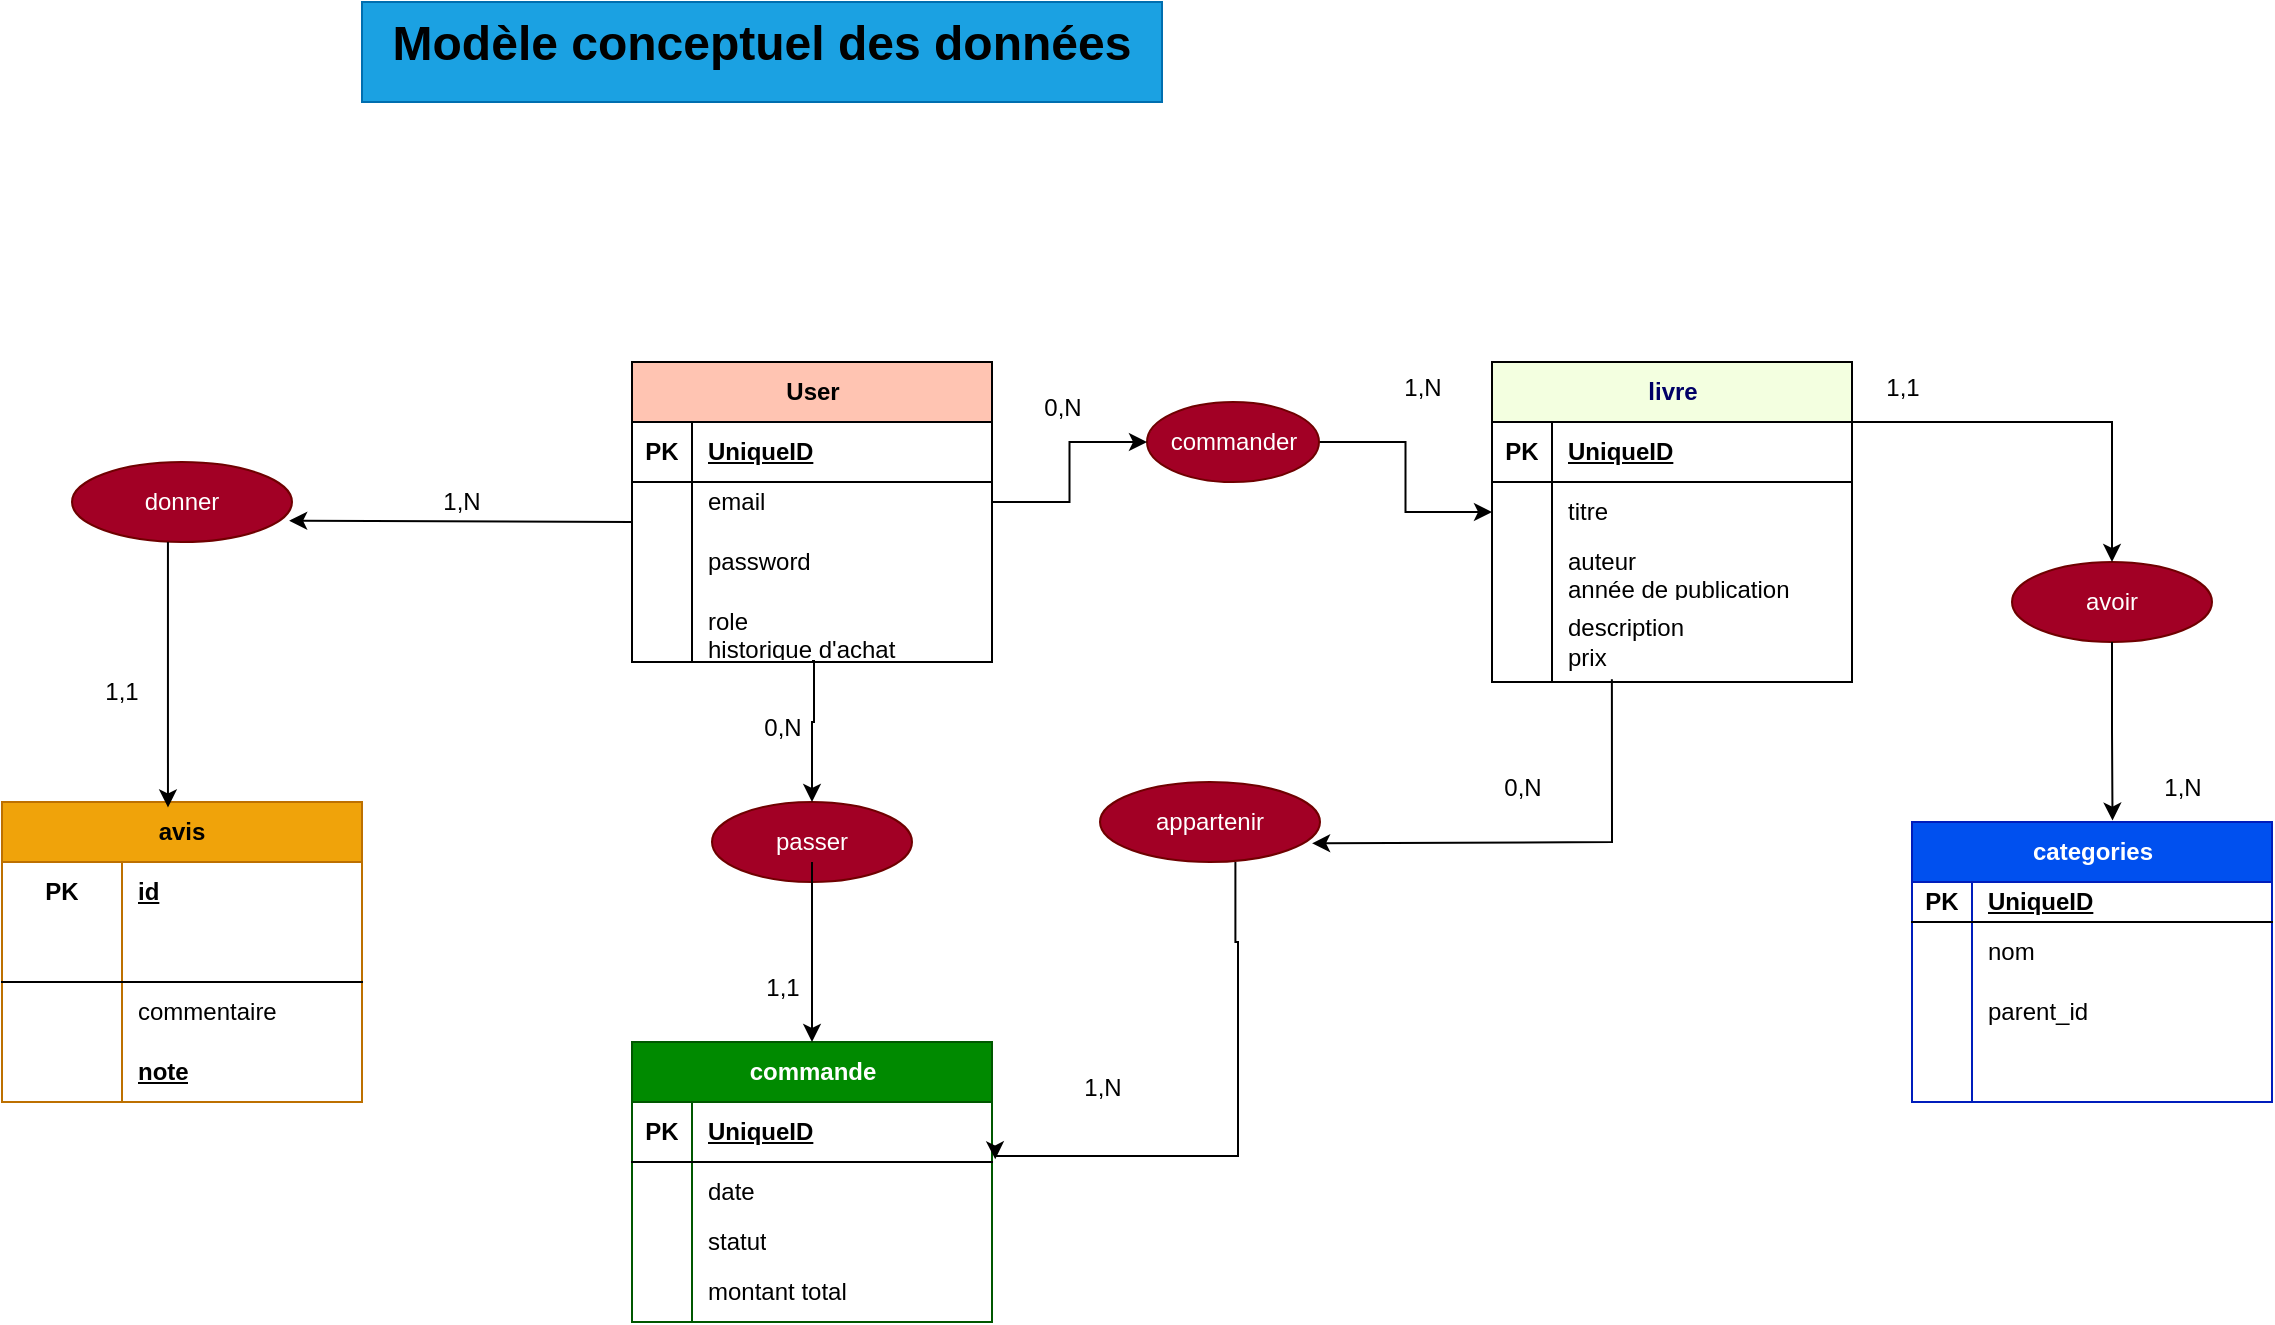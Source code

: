 <mxfile version="26.2.14">
  <diagram name="Page-1" id="dKqx_XQbWD9NmEX4z3K4">
    <mxGraphModel dx="786" dy="1620" grid="1" gridSize="10" guides="1" tooltips="1" connect="1" arrows="1" fold="1" page="1" pageScale="1" pageWidth="827" pageHeight="1169" math="0" shadow="0">
      <root>
        <mxCell id="0" />
        <mxCell id="1" parent="0" />
        <mxCell id="OE0cy5MJrRnan6ZebNd_-14" value="User" style="shape=table;startSize=30;container=1;collapsible=1;childLayout=tableLayout;fixedRows=1;rowLines=0;fontStyle=1;align=center;resizeLast=1;html=1;fillColor=#FFC4B2;" vertex="1" parent="1">
          <mxGeometry x="355" y="40" width="180" height="150" as="geometry" />
        </mxCell>
        <mxCell id="OE0cy5MJrRnan6ZebNd_-15" value="" style="shape=tableRow;horizontal=0;startSize=0;swimlaneHead=0;swimlaneBody=0;fillColor=none;collapsible=0;dropTarget=0;points=[[0,0.5],[1,0.5]];portConstraint=eastwest;top=0;left=0;right=0;bottom=1;" vertex="1" parent="OE0cy5MJrRnan6ZebNd_-14">
          <mxGeometry y="30" width="180" height="30" as="geometry" />
        </mxCell>
        <mxCell id="OE0cy5MJrRnan6ZebNd_-16" value="PK" style="shape=partialRectangle;connectable=0;fillColor=none;top=0;left=0;bottom=0;right=0;fontStyle=1;overflow=hidden;whiteSpace=wrap;html=1;" vertex="1" parent="OE0cy5MJrRnan6ZebNd_-15">
          <mxGeometry width="30" height="30" as="geometry">
            <mxRectangle width="30" height="30" as="alternateBounds" />
          </mxGeometry>
        </mxCell>
        <mxCell id="OE0cy5MJrRnan6ZebNd_-17" value="UniqueID" style="shape=partialRectangle;connectable=0;fillColor=none;top=0;left=0;bottom=0;right=0;align=left;spacingLeft=6;fontStyle=5;overflow=hidden;whiteSpace=wrap;html=1;" vertex="1" parent="OE0cy5MJrRnan6ZebNd_-15">
          <mxGeometry x="30" width="150" height="30" as="geometry">
            <mxRectangle width="150" height="30" as="alternateBounds" />
          </mxGeometry>
        </mxCell>
        <mxCell id="OE0cy5MJrRnan6ZebNd_-18" value="" style="shape=tableRow;horizontal=0;startSize=0;swimlaneHead=0;swimlaneBody=0;fillColor=none;collapsible=0;dropTarget=0;points=[[0,0.5],[1,0.5]];portConstraint=eastwest;top=0;left=0;right=0;bottom=0;" vertex="1" parent="OE0cy5MJrRnan6ZebNd_-14">
          <mxGeometry y="60" width="180" height="20" as="geometry" />
        </mxCell>
        <mxCell id="OE0cy5MJrRnan6ZebNd_-19" value="" style="shape=partialRectangle;connectable=0;fillColor=none;top=0;left=0;bottom=0;right=0;editable=1;overflow=hidden;whiteSpace=wrap;html=1;" vertex="1" parent="OE0cy5MJrRnan6ZebNd_-18">
          <mxGeometry width="30" height="20" as="geometry">
            <mxRectangle width="30" height="20" as="alternateBounds" />
          </mxGeometry>
        </mxCell>
        <mxCell id="OE0cy5MJrRnan6ZebNd_-20" value="email" style="shape=partialRectangle;connectable=0;fillColor=none;top=0;left=0;bottom=0;right=0;align=left;spacingLeft=6;overflow=hidden;whiteSpace=wrap;html=1;" vertex="1" parent="OE0cy5MJrRnan6ZebNd_-18">
          <mxGeometry x="30" width="150" height="20" as="geometry">
            <mxRectangle width="150" height="20" as="alternateBounds" />
          </mxGeometry>
        </mxCell>
        <mxCell id="OE0cy5MJrRnan6ZebNd_-21" value="" style="shape=tableRow;horizontal=0;startSize=0;swimlaneHead=0;swimlaneBody=0;fillColor=none;collapsible=0;dropTarget=0;points=[[0,0.5],[1,0.5]];portConstraint=eastwest;top=0;left=0;right=0;bottom=0;" vertex="1" parent="OE0cy5MJrRnan6ZebNd_-14">
          <mxGeometry y="80" width="180" height="40" as="geometry" />
        </mxCell>
        <mxCell id="OE0cy5MJrRnan6ZebNd_-22" value="" style="shape=partialRectangle;connectable=0;fillColor=none;top=0;left=0;bottom=0;right=0;editable=1;overflow=hidden;whiteSpace=wrap;html=1;" vertex="1" parent="OE0cy5MJrRnan6ZebNd_-21">
          <mxGeometry width="30" height="40" as="geometry">
            <mxRectangle width="30" height="40" as="alternateBounds" />
          </mxGeometry>
        </mxCell>
        <mxCell id="OE0cy5MJrRnan6ZebNd_-23" value="password" style="shape=partialRectangle;connectable=0;fillColor=none;top=0;left=0;bottom=0;right=0;align=left;spacingLeft=6;overflow=hidden;whiteSpace=wrap;html=1;" vertex="1" parent="OE0cy5MJrRnan6ZebNd_-21">
          <mxGeometry x="30" width="150" height="40" as="geometry">
            <mxRectangle width="150" height="40" as="alternateBounds" />
          </mxGeometry>
        </mxCell>
        <mxCell id="OE0cy5MJrRnan6ZebNd_-24" value="" style="shape=tableRow;horizontal=0;startSize=0;swimlaneHead=0;swimlaneBody=0;fillColor=none;collapsible=0;dropTarget=0;points=[[0,0.5],[1,0.5]];portConstraint=eastwest;top=0;left=0;right=0;bottom=0;" vertex="1" parent="OE0cy5MJrRnan6ZebNd_-14">
          <mxGeometry y="120" width="180" height="30" as="geometry" />
        </mxCell>
        <mxCell id="OE0cy5MJrRnan6ZebNd_-25" value="" style="shape=partialRectangle;connectable=0;fillColor=none;top=0;left=0;bottom=0;right=0;editable=1;overflow=hidden;whiteSpace=wrap;html=1;" vertex="1" parent="OE0cy5MJrRnan6ZebNd_-24">
          <mxGeometry width="30" height="30" as="geometry">
            <mxRectangle width="30" height="30" as="alternateBounds" />
          </mxGeometry>
        </mxCell>
        <mxCell id="OE0cy5MJrRnan6ZebNd_-26" value="role&lt;div&gt;historique d&#39;achat&lt;/div&gt;" style="shape=partialRectangle;connectable=0;fillColor=none;top=0;left=0;bottom=0;right=0;align=left;spacingLeft=6;overflow=hidden;whiteSpace=wrap;html=1;" vertex="1" parent="OE0cy5MJrRnan6ZebNd_-24">
          <mxGeometry x="30" width="150" height="30" as="geometry">
            <mxRectangle width="150" height="30" as="alternateBounds" />
          </mxGeometry>
        </mxCell>
        <mxCell id="OE0cy5MJrRnan6ZebNd_-27" value="&lt;font style=&quot;color: rgb(0, 0, 102);&quot;&gt;livre&lt;/font&gt;" style="shape=table;startSize=30;container=1;collapsible=1;childLayout=tableLayout;fixedRows=1;rowLines=0;fontStyle=1;align=center;resizeLast=1;html=1;fillColor=#F3FFE0;" vertex="1" parent="1">
          <mxGeometry x="785" y="40" width="180" height="160" as="geometry" />
        </mxCell>
        <mxCell id="OE0cy5MJrRnan6ZebNd_-28" value="" style="shape=tableRow;horizontal=0;startSize=0;swimlaneHead=0;swimlaneBody=0;fillColor=none;collapsible=0;dropTarget=0;points=[[0,0.5],[1,0.5]];portConstraint=eastwest;top=0;left=0;right=0;bottom=1;" vertex="1" parent="OE0cy5MJrRnan6ZebNd_-27">
          <mxGeometry y="30" width="180" height="30" as="geometry" />
        </mxCell>
        <mxCell id="OE0cy5MJrRnan6ZebNd_-29" value="PK" style="shape=partialRectangle;connectable=0;fillColor=none;top=0;left=0;bottom=0;right=0;fontStyle=1;overflow=hidden;whiteSpace=wrap;html=1;" vertex="1" parent="OE0cy5MJrRnan6ZebNd_-28">
          <mxGeometry width="30" height="30" as="geometry">
            <mxRectangle width="30" height="30" as="alternateBounds" />
          </mxGeometry>
        </mxCell>
        <mxCell id="OE0cy5MJrRnan6ZebNd_-30" value="UniqueID" style="shape=partialRectangle;connectable=0;fillColor=none;top=0;left=0;bottom=0;right=0;align=left;spacingLeft=6;fontStyle=5;overflow=hidden;whiteSpace=wrap;html=1;" vertex="1" parent="OE0cy5MJrRnan6ZebNd_-28">
          <mxGeometry x="30" width="150" height="30" as="geometry">
            <mxRectangle width="150" height="30" as="alternateBounds" />
          </mxGeometry>
        </mxCell>
        <mxCell id="OE0cy5MJrRnan6ZebNd_-31" value="" style="shape=tableRow;horizontal=0;startSize=0;swimlaneHead=0;swimlaneBody=0;fillColor=none;collapsible=0;dropTarget=0;points=[[0,0.5],[1,0.5]];portConstraint=eastwest;top=0;left=0;right=0;bottom=0;" vertex="1" parent="OE0cy5MJrRnan6ZebNd_-27">
          <mxGeometry y="60" width="180" height="30" as="geometry" />
        </mxCell>
        <mxCell id="OE0cy5MJrRnan6ZebNd_-32" value="" style="shape=partialRectangle;connectable=0;fillColor=none;top=0;left=0;bottom=0;right=0;editable=1;overflow=hidden;whiteSpace=wrap;html=1;" vertex="1" parent="OE0cy5MJrRnan6ZebNd_-31">
          <mxGeometry width="30" height="30" as="geometry">
            <mxRectangle width="30" height="30" as="alternateBounds" />
          </mxGeometry>
        </mxCell>
        <mxCell id="OE0cy5MJrRnan6ZebNd_-33" value="titre" style="shape=partialRectangle;connectable=0;fillColor=none;top=0;left=0;bottom=0;right=0;align=left;spacingLeft=6;overflow=hidden;whiteSpace=wrap;html=1;" vertex="1" parent="OE0cy5MJrRnan6ZebNd_-31">
          <mxGeometry x="30" width="150" height="30" as="geometry">
            <mxRectangle width="150" height="30" as="alternateBounds" />
          </mxGeometry>
        </mxCell>
        <mxCell id="OE0cy5MJrRnan6ZebNd_-34" value="" style="shape=tableRow;horizontal=0;startSize=0;swimlaneHead=0;swimlaneBody=0;fillColor=none;collapsible=0;dropTarget=0;points=[[0,0.5],[1,0.5]];portConstraint=eastwest;top=0;left=0;right=0;bottom=0;" vertex="1" parent="OE0cy5MJrRnan6ZebNd_-27">
          <mxGeometry y="90" width="180" height="30" as="geometry" />
        </mxCell>
        <mxCell id="OE0cy5MJrRnan6ZebNd_-35" value="" style="shape=partialRectangle;connectable=0;fillColor=none;top=0;left=0;bottom=0;right=0;editable=1;overflow=hidden;whiteSpace=wrap;html=1;" vertex="1" parent="OE0cy5MJrRnan6ZebNd_-34">
          <mxGeometry width="30" height="30" as="geometry">
            <mxRectangle width="30" height="30" as="alternateBounds" />
          </mxGeometry>
        </mxCell>
        <mxCell id="OE0cy5MJrRnan6ZebNd_-36" value="auteur&lt;div&gt;année de publication&lt;/div&gt;" style="shape=partialRectangle;connectable=0;fillColor=none;top=0;left=0;bottom=0;right=0;align=left;spacingLeft=6;overflow=hidden;whiteSpace=wrap;html=1;" vertex="1" parent="OE0cy5MJrRnan6ZebNd_-34">
          <mxGeometry x="30" width="150" height="30" as="geometry">
            <mxRectangle width="150" height="30" as="alternateBounds" />
          </mxGeometry>
        </mxCell>
        <mxCell id="OE0cy5MJrRnan6ZebNd_-37" value="" style="shape=tableRow;horizontal=0;startSize=0;swimlaneHead=0;swimlaneBody=0;fillColor=none;collapsible=0;dropTarget=0;points=[[0,0.5],[1,0.5]];portConstraint=eastwest;top=0;left=0;right=0;bottom=0;" vertex="1" parent="OE0cy5MJrRnan6ZebNd_-27">
          <mxGeometry y="120" width="180" height="40" as="geometry" />
        </mxCell>
        <mxCell id="OE0cy5MJrRnan6ZebNd_-38" value="" style="shape=partialRectangle;connectable=0;fillColor=none;top=0;left=0;bottom=0;right=0;editable=1;overflow=hidden;whiteSpace=wrap;html=1;" vertex="1" parent="OE0cy5MJrRnan6ZebNd_-37">
          <mxGeometry width="30" height="40" as="geometry">
            <mxRectangle width="30" height="40" as="alternateBounds" />
          </mxGeometry>
        </mxCell>
        <mxCell id="OE0cy5MJrRnan6ZebNd_-39" value="description&lt;div&gt;prix&lt;/div&gt;" style="shape=partialRectangle;connectable=0;fillColor=none;top=0;left=0;bottom=0;right=0;align=left;spacingLeft=6;overflow=hidden;whiteSpace=wrap;html=1;" vertex="1" parent="OE0cy5MJrRnan6ZebNd_-37">
          <mxGeometry x="30" width="150" height="40" as="geometry">
            <mxRectangle width="150" height="40" as="alternateBounds" />
          </mxGeometry>
        </mxCell>
        <mxCell id="OE0cy5MJrRnan6ZebNd_-40" value="commande" style="shape=table;startSize=30;container=1;collapsible=1;childLayout=tableLayout;fixedRows=1;rowLines=0;fontStyle=1;align=center;resizeLast=1;html=1;fillColor=#008a00;fontColor=#ffffff;strokeColor=#005700;" vertex="1" parent="1">
          <mxGeometry x="355" y="380" width="180" height="140" as="geometry" />
        </mxCell>
        <mxCell id="OE0cy5MJrRnan6ZebNd_-41" value="" style="shape=tableRow;horizontal=0;startSize=0;swimlaneHead=0;swimlaneBody=0;fillColor=none;collapsible=0;dropTarget=0;points=[[0,0.5],[1,0.5]];portConstraint=eastwest;top=0;left=0;right=0;bottom=1;" vertex="1" parent="OE0cy5MJrRnan6ZebNd_-40">
          <mxGeometry y="30" width="180" height="30" as="geometry" />
        </mxCell>
        <mxCell id="OE0cy5MJrRnan6ZebNd_-42" value="PK" style="shape=partialRectangle;connectable=0;fillColor=none;top=0;left=0;bottom=0;right=0;fontStyle=1;overflow=hidden;whiteSpace=wrap;html=1;" vertex="1" parent="OE0cy5MJrRnan6ZebNd_-41">
          <mxGeometry width="30" height="30" as="geometry">
            <mxRectangle width="30" height="30" as="alternateBounds" />
          </mxGeometry>
        </mxCell>
        <mxCell id="OE0cy5MJrRnan6ZebNd_-43" value="UniqueID" style="shape=partialRectangle;connectable=0;fillColor=none;top=0;left=0;bottom=0;right=0;align=left;spacingLeft=6;fontStyle=5;overflow=hidden;whiteSpace=wrap;html=1;" vertex="1" parent="OE0cy5MJrRnan6ZebNd_-41">
          <mxGeometry x="30" width="150" height="30" as="geometry">
            <mxRectangle width="150" height="30" as="alternateBounds" />
          </mxGeometry>
        </mxCell>
        <mxCell id="OE0cy5MJrRnan6ZebNd_-44" value="" style="shape=tableRow;horizontal=0;startSize=0;swimlaneHead=0;swimlaneBody=0;fillColor=none;collapsible=0;dropTarget=0;points=[[0,0.5],[1,0.5]];portConstraint=eastwest;top=0;left=0;right=0;bottom=0;" vertex="1" parent="OE0cy5MJrRnan6ZebNd_-40">
          <mxGeometry y="60" width="180" height="30" as="geometry" />
        </mxCell>
        <mxCell id="OE0cy5MJrRnan6ZebNd_-45" value="" style="shape=partialRectangle;connectable=0;fillColor=none;top=0;left=0;bottom=0;right=0;editable=1;overflow=hidden;whiteSpace=wrap;html=1;" vertex="1" parent="OE0cy5MJrRnan6ZebNd_-44">
          <mxGeometry width="30" height="30" as="geometry">
            <mxRectangle width="30" height="30" as="alternateBounds" />
          </mxGeometry>
        </mxCell>
        <mxCell id="OE0cy5MJrRnan6ZebNd_-46" value="date" style="shape=partialRectangle;connectable=0;fillColor=none;top=0;left=0;bottom=0;right=0;align=left;spacingLeft=6;overflow=hidden;whiteSpace=wrap;html=1;" vertex="1" parent="OE0cy5MJrRnan6ZebNd_-44">
          <mxGeometry x="30" width="150" height="30" as="geometry">
            <mxRectangle width="150" height="30" as="alternateBounds" />
          </mxGeometry>
        </mxCell>
        <mxCell id="OE0cy5MJrRnan6ZebNd_-47" value="" style="shape=tableRow;horizontal=0;startSize=0;swimlaneHead=0;swimlaneBody=0;fillColor=none;collapsible=0;dropTarget=0;points=[[0,0.5],[1,0.5]];portConstraint=eastwest;top=0;left=0;right=0;bottom=0;" vertex="1" parent="OE0cy5MJrRnan6ZebNd_-40">
          <mxGeometry y="90" width="180" height="20" as="geometry" />
        </mxCell>
        <mxCell id="OE0cy5MJrRnan6ZebNd_-48" value="" style="shape=partialRectangle;connectable=0;fillColor=none;top=0;left=0;bottom=0;right=0;editable=1;overflow=hidden;whiteSpace=wrap;html=1;" vertex="1" parent="OE0cy5MJrRnan6ZebNd_-47">
          <mxGeometry width="30" height="20" as="geometry">
            <mxRectangle width="30" height="20" as="alternateBounds" />
          </mxGeometry>
        </mxCell>
        <mxCell id="OE0cy5MJrRnan6ZebNd_-49" value="statut" style="shape=partialRectangle;connectable=0;fillColor=none;top=0;left=0;bottom=0;right=0;align=left;spacingLeft=6;overflow=hidden;whiteSpace=wrap;html=1;" vertex="1" parent="OE0cy5MJrRnan6ZebNd_-47">
          <mxGeometry x="30" width="150" height="20" as="geometry">
            <mxRectangle width="150" height="20" as="alternateBounds" />
          </mxGeometry>
        </mxCell>
        <mxCell id="OE0cy5MJrRnan6ZebNd_-50" value="" style="shape=tableRow;horizontal=0;startSize=0;swimlaneHead=0;swimlaneBody=0;fillColor=none;collapsible=0;dropTarget=0;points=[[0,0.5],[1,0.5]];portConstraint=eastwest;top=0;left=0;right=0;bottom=0;" vertex="1" parent="OE0cy5MJrRnan6ZebNd_-40">
          <mxGeometry y="110" width="180" height="30" as="geometry" />
        </mxCell>
        <mxCell id="OE0cy5MJrRnan6ZebNd_-51" value="" style="shape=partialRectangle;connectable=0;fillColor=none;top=0;left=0;bottom=0;right=0;editable=1;overflow=hidden;whiteSpace=wrap;html=1;" vertex="1" parent="OE0cy5MJrRnan6ZebNd_-50">
          <mxGeometry width="30" height="30" as="geometry">
            <mxRectangle width="30" height="30" as="alternateBounds" />
          </mxGeometry>
        </mxCell>
        <mxCell id="OE0cy5MJrRnan6ZebNd_-52" value="montant total" style="shape=partialRectangle;connectable=0;fillColor=none;top=0;left=0;bottom=0;right=0;align=left;spacingLeft=6;overflow=hidden;whiteSpace=wrap;html=1;" vertex="1" parent="OE0cy5MJrRnan6ZebNd_-50">
          <mxGeometry x="30" width="150" height="30" as="geometry">
            <mxRectangle width="150" height="30" as="alternateBounds" />
          </mxGeometry>
        </mxCell>
        <mxCell id="OE0cy5MJrRnan6ZebNd_-53" value="categories" style="shape=table;startSize=30;container=1;collapsible=1;childLayout=tableLayout;fixedRows=1;rowLines=0;fontStyle=1;align=center;resizeLast=1;html=1;fillColor=#0050ef;fontColor=#ffffff;strokeColor=#001DBC;" vertex="1" parent="1">
          <mxGeometry x="995" y="270" width="180" height="140" as="geometry" />
        </mxCell>
        <mxCell id="OE0cy5MJrRnan6ZebNd_-54" value="" style="shape=tableRow;horizontal=0;startSize=0;swimlaneHead=0;swimlaneBody=0;fillColor=none;collapsible=0;dropTarget=0;points=[[0,0.5],[1,0.5]];portConstraint=eastwest;top=0;left=0;right=0;bottom=1;" vertex="1" parent="OE0cy5MJrRnan6ZebNd_-53">
          <mxGeometry y="30" width="180" height="20" as="geometry" />
        </mxCell>
        <mxCell id="OE0cy5MJrRnan6ZebNd_-55" value="PK" style="shape=partialRectangle;connectable=0;fillColor=none;top=0;left=0;bottom=0;right=0;fontStyle=1;overflow=hidden;whiteSpace=wrap;html=1;" vertex="1" parent="OE0cy5MJrRnan6ZebNd_-54">
          <mxGeometry width="30" height="20" as="geometry">
            <mxRectangle width="30" height="20" as="alternateBounds" />
          </mxGeometry>
        </mxCell>
        <mxCell id="OE0cy5MJrRnan6ZebNd_-56" value="UniqueID" style="shape=partialRectangle;connectable=0;fillColor=none;top=0;left=0;bottom=0;right=0;align=left;spacingLeft=6;fontStyle=5;overflow=hidden;whiteSpace=wrap;html=1;" vertex="1" parent="OE0cy5MJrRnan6ZebNd_-54">
          <mxGeometry x="30" width="150" height="20" as="geometry">
            <mxRectangle width="150" height="20" as="alternateBounds" />
          </mxGeometry>
        </mxCell>
        <mxCell id="OE0cy5MJrRnan6ZebNd_-57" value="" style="shape=tableRow;horizontal=0;startSize=0;swimlaneHead=0;swimlaneBody=0;fillColor=none;collapsible=0;dropTarget=0;points=[[0,0.5],[1,0.5]];portConstraint=eastwest;top=0;left=0;right=0;bottom=0;" vertex="1" parent="OE0cy5MJrRnan6ZebNd_-53">
          <mxGeometry y="50" width="180" height="30" as="geometry" />
        </mxCell>
        <mxCell id="OE0cy5MJrRnan6ZebNd_-58" value="" style="shape=partialRectangle;connectable=0;fillColor=none;top=0;left=0;bottom=0;right=0;editable=1;overflow=hidden;whiteSpace=wrap;html=1;" vertex="1" parent="OE0cy5MJrRnan6ZebNd_-57">
          <mxGeometry width="30" height="30" as="geometry">
            <mxRectangle width="30" height="30" as="alternateBounds" />
          </mxGeometry>
        </mxCell>
        <mxCell id="OE0cy5MJrRnan6ZebNd_-59" value="nom" style="shape=partialRectangle;connectable=0;fillColor=none;top=0;left=0;bottom=0;right=0;align=left;spacingLeft=6;overflow=hidden;whiteSpace=wrap;html=1;" vertex="1" parent="OE0cy5MJrRnan6ZebNd_-57">
          <mxGeometry x="30" width="150" height="30" as="geometry">
            <mxRectangle width="150" height="30" as="alternateBounds" />
          </mxGeometry>
        </mxCell>
        <mxCell id="OE0cy5MJrRnan6ZebNd_-60" value="" style="shape=tableRow;horizontal=0;startSize=0;swimlaneHead=0;swimlaneBody=0;fillColor=none;collapsible=0;dropTarget=0;points=[[0,0.5],[1,0.5]];portConstraint=eastwest;top=0;left=0;right=0;bottom=0;" vertex="1" parent="OE0cy5MJrRnan6ZebNd_-53">
          <mxGeometry y="80" width="180" height="30" as="geometry" />
        </mxCell>
        <mxCell id="OE0cy5MJrRnan6ZebNd_-61" value="" style="shape=partialRectangle;connectable=0;fillColor=none;top=0;left=0;bottom=0;right=0;editable=1;overflow=hidden;whiteSpace=wrap;html=1;" vertex="1" parent="OE0cy5MJrRnan6ZebNd_-60">
          <mxGeometry width="30" height="30" as="geometry">
            <mxRectangle width="30" height="30" as="alternateBounds" />
          </mxGeometry>
        </mxCell>
        <mxCell id="OE0cy5MJrRnan6ZebNd_-62" value="parent_id" style="shape=partialRectangle;connectable=0;fillColor=none;top=0;left=0;bottom=0;right=0;align=left;spacingLeft=6;overflow=hidden;whiteSpace=wrap;html=1;" vertex="1" parent="OE0cy5MJrRnan6ZebNd_-60">
          <mxGeometry x="30" width="150" height="30" as="geometry">
            <mxRectangle width="150" height="30" as="alternateBounds" />
          </mxGeometry>
        </mxCell>
        <mxCell id="OE0cy5MJrRnan6ZebNd_-63" value="" style="shape=tableRow;horizontal=0;startSize=0;swimlaneHead=0;swimlaneBody=0;fillColor=none;collapsible=0;dropTarget=0;points=[[0,0.5],[1,0.5]];portConstraint=eastwest;top=0;left=0;right=0;bottom=0;" vertex="1" parent="OE0cy5MJrRnan6ZebNd_-53">
          <mxGeometry y="110" width="180" height="30" as="geometry" />
        </mxCell>
        <mxCell id="OE0cy5MJrRnan6ZebNd_-64" value="" style="shape=partialRectangle;connectable=0;fillColor=none;top=0;left=0;bottom=0;right=0;editable=1;overflow=hidden;whiteSpace=wrap;html=1;" vertex="1" parent="OE0cy5MJrRnan6ZebNd_-63">
          <mxGeometry width="30" height="30" as="geometry">
            <mxRectangle width="30" height="30" as="alternateBounds" />
          </mxGeometry>
        </mxCell>
        <mxCell id="OE0cy5MJrRnan6ZebNd_-65" value="" style="shape=partialRectangle;connectable=0;fillColor=none;top=0;left=0;bottom=0;right=0;align=left;spacingLeft=6;overflow=hidden;whiteSpace=wrap;html=1;" vertex="1" parent="OE0cy5MJrRnan6ZebNd_-63">
          <mxGeometry x="30" width="150" height="30" as="geometry">
            <mxRectangle width="150" height="30" as="alternateBounds" />
          </mxGeometry>
        </mxCell>
        <mxCell id="OE0cy5MJrRnan6ZebNd_-66" style="edgeStyle=orthogonalEdgeStyle;rounded=0;orthogonalLoop=1;jettySize=auto;html=1;entryX=0;entryY=0.5;entryDx=0;entryDy=0;" edge="1" parent="1" source="OE0cy5MJrRnan6ZebNd_-67" target="OE0cy5MJrRnan6ZebNd_-31">
          <mxGeometry relative="1" as="geometry" />
        </mxCell>
        <mxCell id="OE0cy5MJrRnan6ZebNd_-67" value="commander" style="ellipse;whiteSpace=wrap;html=1;align=center;fillColor=#a20025;fontColor=#ffffff;strokeColor=#6F0000;" vertex="1" parent="1">
          <mxGeometry x="612.5" y="60" width="86" height="40" as="geometry" />
        </mxCell>
        <mxCell id="OE0cy5MJrRnan6ZebNd_-68" style="edgeStyle=orthogonalEdgeStyle;rounded=0;orthogonalLoop=1;jettySize=auto;html=1;exitX=1;exitY=0.5;exitDx=0;exitDy=0;entryX=0;entryY=0.5;entryDx=0;entryDy=0;" edge="1" parent="1" source="OE0cy5MJrRnan6ZebNd_-18" target="OE0cy5MJrRnan6ZebNd_-67">
          <mxGeometry relative="1" as="geometry" />
        </mxCell>
        <mxCell id="OE0cy5MJrRnan6ZebNd_-69" value="avis" style="shape=table;startSize=30;container=1;collapsible=1;childLayout=tableLayout;fixedRows=1;rowLines=0;fontStyle=1;align=center;resizeLast=1;html=1;whiteSpace=wrap;fillColor=#f0a30a;fontColor=#000000;strokeColor=#BD7000;" vertex="1" parent="1">
          <mxGeometry x="40" y="260" width="180" height="150" as="geometry" />
        </mxCell>
        <mxCell id="OE0cy5MJrRnan6ZebNd_-70" value="" style="shape=tableRow;horizontal=0;startSize=0;swimlaneHead=0;swimlaneBody=0;fillColor=none;collapsible=0;dropTarget=0;points=[[0,0.5],[1,0.5]];portConstraint=eastwest;top=0;left=0;right=0;bottom=0;html=1;" vertex="1" parent="OE0cy5MJrRnan6ZebNd_-69">
          <mxGeometry y="30" width="180" height="30" as="geometry" />
        </mxCell>
        <mxCell id="OE0cy5MJrRnan6ZebNd_-71" value="PK" style="shape=partialRectangle;connectable=0;fillColor=none;top=0;left=0;bottom=0;right=0;fontStyle=1;overflow=hidden;html=1;whiteSpace=wrap;" vertex="1" parent="OE0cy5MJrRnan6ZebNd_-70">
          <mxGeometry width="60" height="30" as="geometry">
            <mxRectangle width="60" height="30" as="alternateBounds" />
          </mxGeometry>
        </mxCell>
        <mxCell id="OE0cy5MJrRnan6ZebNd_-72" value="id" style="shape=partialRectangle;connectable=0;fillColor=none;top=0;left=0;bottom=0;right=0;align=left;spacingLeft=6;fontStyle=5;overflow=hidden;html=1;whiteSpace=wrap;" vertex="1" parent="OE0cy5MJrRnan6ZebNd_-70">
          <mxGeometry x="60" width="120" height="30" as="geometry">
            <mxRectangle width="120" height="30" as="alternateBounds" />
          </mxGeometry>
        </mxCell>
        <mxCell id="OE0cy5MJrRnan6ZebNd_-73" value="" style="shape=tableRow;horizontal=0;startSize=0;swimlaneHead=0;swimlaneBody=0;fillColor=none;collapsible=0;dropTarget=0;points=[[0,0.5],[1,0.5]];portConstraint=eastwest;top=0;left=0;right=0;bottom=1;html=1;" vertex="1" parent="OE0cy5MJrRnan6ZebNd_-69">
          <mxGeometry y="60" width="180" height="30" as="geometry" />
        </mxCell>
        <mxCell id="OE0cy5MJrRnan6ZebNd_-74" value="" style="shape=partialRectangle;connectable=0;fillColor=none;top=0;left=0;bottom=0;right=0;fontStyle=1;overflow=hidden;html=1;whiteSpace=wrap;" vertex="1" parent="OE0cy5MJrRnan6ZebNd_-73">
          <mxGeometry width="60" height="30" as="geometry">
            <mxRectangle width="60" height="30" as="alternateBounds" />
          </mxGeometry>
        </mxCell>
        <mxCell id="OE0cy5MJrRnan6ZebNd_-75" value="" style="shape=partialRectangle;connectable=0;fillColor=none;top=0;left=0;bottom=0;right=0;align=left;spacingLeft=6;fontStyle=5;overflow=hidden;html=1;whiteSpace=wrap;" vertex="1" parent="OE0cy5MJrRnan6ZebNd_-73">
          <mxGeometry x="60" width="120" height="30" as="geometry">
            <mxRectangle width="120" height="30" as="alternateBounds" />
          </mxGeometry>
        </mxCell>
        <mxCell id="OE0cy5MJrRnan6ZebNd_-76" value="" style="shape=tableRow;horizontal=0;startSize=0;swimlaneHead=0;swimlaneBody=0;fillColor=none;collapsible=0;dropTarget=0;points=[[0,0.5],[1,0.5]];portConstraint=eastwest;top=0;left=0;right=0;bottom=0;html=1;" vertex="1" parent="OE0cy5MJrRnan6ZebNd_-69">
          <mxGeometry y="90" width="180" height="30" as="geometry" />
        </mxCell>
        <mxCell id="OE0cy5MJrRnan6ZebNd_-77" value="" style="shape=partialRectangle;connectable=0;fillColor=none;top=0;left=0;bottom=0;right=0;editable=1;overflow=hidden;html=1;whiteSpace=wrap;" vertex="1" parent="OE0cy5MJrRnan6ZebNd_-76">
          <mxGeometry width="60" height="30" as="geometry">
            <mxRectangle width="60" height="30" as="alternateBounds" />
          </mxGeometry>
        </mxCell>
        <mxCell id="OE0cy5MJrRnan6ZebNd_-78" value="commentaire" style="shape=partialRectangle;connectable=0;fillColor=none;top=0;left=0;bottom=0;right=0;align=left;spacingLeft=6;overflow=hidden;html=1;whiteSpace=wrap;" vertex="1" parent="OE0cy5MJrRnan6ZebNd_-76">
          <mxGeometry x="60" width="120" height="30" as="geometry">
            <mxRectangle width="120" height="30" as="alternateBounds" />
          </mxGeometry>
        </mxCell>
        <mxCell id="OE0cy5MJrRnan6ZebNd_-79" value="" style="shape=tableRow;horizontal=0;startSize=0;swimlaneHead=0;swimlaneBody=0;fillColor=none;collapsible=0;dropTarget=0;points=[[0,0.5],[1,0.5]];portConstraint=eastwest;top=0;left=0;right=0;bottom=0;html=1;" vertex="1" parent="OE0cy5MJrRnan6ZebNd_-69">
          <mxGeometry y="120" width="180" height="30" as="geometry" />
        </mxCell>
        <mxCell id="OE0cy5MJrRnan6ZebNd_-80" value="" style="shape=partialRectangle;connectable=0;fillColor=none;top=0;left=0;bottom=0;right=0;editable=1;overflow=hidden;html=1;whiteSpace=wrap;" vertex="1" parent="OE0cy5MJrRnan6ZebNd_-79">
          <mxGeometry width="60" height="30" as="geometry">
            <mxRectangle width="60" height="30" as="alternateBounds" />
          </mxGeometry>
        </mxCell>
        <mxCell id="OE0cy5MJrRnan6ZebNd_-81" value="&lt;span style=&quot;font-weight: 700; text-decoration-line: underline;&quot;&gt;note&lt;/span&gt;" style="shape=partialRectangle;connectable=0;fillColor=none;top=0;left=0;bottom=0;right=0;align=left;spacingLeft=6;overflow=hidden;html=1;whiteSpace=wrap;" vertex="1" parent="OE0cy5MJrRnan6ZebNd_-79">
          <mxGeometry x="60" width="120" height="30" as="geometry">
            <mxRectangle width="120" height="30" as="alternateBounds" />
          </mxGeometry>
        </mxCell>
        <mxCell id="OE0cy5MJrRnan6ZebNd_-82" value="passer" style="ellipse;whiteSpace=wrap;html=1;align=center;fillColor=#a20025;fontColor=#ffffff;strokeColor=#6F0000;" vertex="1" parent="1">
          <mxGeometry x="395" y="260" width="100" height="40" as="geometry" />
        </mxCell>
        <mxCell id="OE0cy5MJrRnan6ZebNd_-83" value="avoir" style="ellipse;whiteSpace=wrap;html=1;align=center;fillColor=#a20025;fontColor=#ffffff;strokeColor=#6F0000;" vertex="1" parent="1">
          <mxGeometry x="1045" y="140" width="100" height="40" as="geometry" />
        </mxCell>
        <mxCell id="OE0cy5MJrRnan6ZebNd_-84" style="edgeStyle=orthogonalEdgeStyle;rounded=0;orthogonalLoop=1;jettySize=auto;html=1;exitX=1;exitY=0.5;exitDx=0;exitDy=0;" edge="1" parent="1" target="OE0cy5MJrRnan6ZebNd_-82">
          <mxGeometry relative="1" as="geometry">
            <mxPoint x="445" y="189.5" as="sourcePoint" />
            <mxPoint x="509" y="189.5" as="targetPoint" />
            <Array as="points">
              <mxPoint x="446" y="190" />
              <mxPoint x="446" y="220" />
              <mxPoint x="445" y="220" />
            </Array>
          </mxGeometry>
        </mxCell>
        <mxCell id="OE0cy5MJrRnan6ZebNd_-85" value="" style="endArrow=classic;html=1;rounded=0;entryX=0.5;entryY=0;entryDx=0;entryDy=0;" edge="1" parent="1" target="OE0cy5MJrRnan6ZebNd_-40">
          <mxGeometry width="50" height="50" relative="1" as="geometry">
            <mxPoint x="445" y="290" as="sourcePoint" />
            <mxPoint x="445" y="340" as="targetPoint" />
          </mxGeometry>
        </mxCell>
        <mxCell id="OE0cy5MJrRnan6ZebNd_-86" value="" style="edgeStyle=orthogonalEdgeStyle;rounded=0;orthogonalLoop=1;jettySize=auto;html=1;entryX=1.009;entryY=0.956;entryDx=0;entryDy=0;entryPerimeter=0;" edge="1" parent="1" target="OE0cy5MJrRnan6ZebNd_-41">
          <mxGeometry relative="1" as="geometry">
            <mxPoint x="550" y="437" as="targetPoint" />
            <Array as="points">
              <mxPoint x="657" y="330" />
              <mxPoint x="658" y="330" />
              <mxPoint x="658" y="437" />
              <mxPoint x="537" y="437" />
            </Array>
            <mxPoint x="656.7" y="290" as="sourcePoint" />
          </mxGeometry>
        </mxCell>
        <mxCell id="OE0cy5MJrRnan6ZebNd_-87" value="appartenir" style="ellipse;whiteSpace=wrap;html=1;align=center;fillColor=#a20025;fontColor=#ffffff;strokeColor=#6F0000;" vertex="1" parent="1">
          <mxGeometry x="589" y="250" width="110" height="40" as="geometry" />
        </mxCell>
        <mxCell id="OE0cy5MJrRnan6ZebNd_-88" value="" style="endArrow=classic;html=1;rounded=0;entryX=0.964;entryY=0.767;entryDx=0;entryDy=0;entryPerimeter=0;exitX=0.333;exitY=0.967;exitDx=0;exitDy=0;exitPerimeter=0;" edge="1" parent="1" source="OE0cy5MJrRnan6ZebNd_-37" target="OE0cy5MJrRnan6ZebNd_-87">
          <mxGeometry width="50" height="50" relative="1" as="geometry">
            <mxPoint x="845" y="210" as="sourcePoint" />
            <mxPoint x="785" y="240" as="targetPoint" />
            <Array as="points">
              <mxPoint x="845" y="280" />
            </Array>
          </mxGeometry>
        </mxCell>
        <mxCell id="OE0cy5MJrRnan6ZebNd_-89" style="edgeStyle=orthogonalEdgeStyle;rounded=0;orthogonalLoop=1;jettySize=auto;html=1;exitX=1;exitY=0.5;exitDx=0;exitDy=0;entryX=0.5;entryY=0;entryDx=0;entryDy=0;" edge="1" parent="1" source="OE0cy5MJrRnan6ZebNd_-28" target="OE0cy5MJrRnan6ZebNd_-83">
          <mxGeometry relative="1" as="geometry">
            <mxPoint x="1095" y="85" as="targetPoint" />
            <Array as="points">
              <mxPoint x="965" y="70" />
              <mxPoint x="1095" y="70" />
            </Array>
          </mxGeometry>
        </mxCell>
        <mxCell id="OE0cy5MJrRnan6ZebNd_-90" style="edgeStyle=orthogonalEdgeStyle;rounded=0;orthogonalLoop=1;jettySize=auto;html=1;exitX=0.5;exitY=1;exitDx=0;exitDy=0;entryX=0.557;entryY=-0.005;entryDx=0;entryDy=0;entryPerimeter=0;" edge="1" parent="1" source="OE0cy5MJrRnan6ZebNd_-83" target="OE0cy5MJrRnan6ZebNd_-53">
          <mxGeometry relative="1" as="geometry" />
        </mxCell>
        <mxCell id="OE0cy5MJrRnan6ZebNd_-91" value="donner" style="ellipse;whiteSpace=wrap;html=1;align=center;fillColor=#a20025;fontColor=#ffffff;strokeColor=#6F0000;" vertex="1" parent="1">
          <mxGeometry x="75" y="90" width="110" height="40" as="geometry" />
        </mxCell>
        <mxCell id="OE0cy5MJrRnan6ZebNd_-92" value="" style="endArrow=classic;html=1;rounded=0;entryX=0.987;entryY=0.733;entryDx=0;entryDy=0;entryPerimeter=0;" edge="1" parent="1" target="OE0cy5MJrRnan6ZebNd_-91">
          <mxGeometry width="50" height="50" relative="1" as="geometry">
            <mxPoint x="355" y="120" as="sourcePoint" />
            <mxPoint x="215" y="114" as="targetPoint" />
            <Array as="points" />
          </mxGeometry>
        </mxCell>
        <mxCell id="OE0cy5MJrRnan6ZebNd_-93" value="" style="endArrow=classic;html=1;rounded=0;entryX=0.461;entryY=0.018;entryDx=0;entryDy=0;entryPerimeter=0;exitX=0.436;exitY=1;exitDx=0;exitDy=0;exitPerimeter=0;" edge="1" parent="1" source="OE0cy5MJrRnan6ZebNd_-91" target="OE0cy5MJrRnan6ZebNd_-69">
          <mxGeometry width="50" height="50" relative="1" as="geometry">
            <mxPoint x="125" y="140" as="sourcePoint" />
            <mxPoint x="445" y="240" as="targetPoint" />
            <Array as="points" />
          </mxGeometry>
        </mxCell>
        <mxCell id="OE0cy5MJrRnan6ZebNd_-107" value="1,N" style="text;html=1;align=center;verticalAlign=middle;whiteSpace=wrap;rounded=0;" vertex="1" parent="1">
          <mxGeometry x="240" y="95" width="60" height="30" as="geometry" />
        </mxCell>
        <mxCell id="OE0cy5MJrRnan6ZebNd_-108" value="1,1" style="text;html=1;align=center;verticalAlign=middle;whiteSpace=wrap;rounded=0;" vertex="1" parent="1">
          <mxGeometry x="70" y="190" width="60" height="30" as="geometry" />
        </mxCell>
        <mxCell id="OE0cy5MJrRnan6ZebNd_-109" value="0,N" style="text;html=1;align=center;verticalAlign=middle;resizable=0;points=[];autosize=1;strokeColor=none;fillColor=none;" vertex="1" parent="1">
          <mxGeometry x="410" y="208" width="40" height="30" as="geometry" />
        </mxCell>
        <mxCell id="OE0cy5MJrRnan6ZebNd_-110" value="1,1" style="text;html=1;align=center;verticalAlign=middle;resizable=0;points=[];autosize=1;strokeColor=none;fillColor=none;" vertex="1" parent="1">
          <mxGeometry x="410" y="338" width="40" height="30" as="geometry" />
        </mxCell>
        <mxCell id="OE0cy5MJrRnan6ZebNd_-111" value="0,N" style="text;html=1;align=center;verticalAlign=middle;resizable=0;points=[];autosize=1;strokeColor=none;fillColor=none;" vertex="1" parent="1">
          <mxGeometry x="550" y="48" width="40" height="30" as="geometry" />
        </mxCell>
        <mxCell id="OE0cy5MJrRnan6ZebNd_-112" value="1,N" style="text;html=1;align=center;verticalAlign=middle;resizable=0;points=[];autosize=1;strokeColor=none;fillColor=none;" vertex="1" parent="1">
          <mxGeometry x="730" y="38" width="40" height="30" as="geometry" />
        </mxCell>
        <mxCell id="OE0cy5MJrRnan6ZebNd_-113" value="0,N" style="text;html=1;align=center;verticalAlign=middle;resizable=0;points=[];autosize=1;strokeColor=none;fillColor=none;" vertex="1" parent="1">
          <mxGeometry x="780" y="238" width="40" height="30" as="geometry" />
        </mxCell>
        <mxCell id="OE0cy5MJrRnan6ZebNd_-114" value="1,N" style="text;html=1;align=center;verticalAlign=middle;resizable=0;points=[];autosize=1;strokeColor=none;fillColor=none;" vertex="1" parent="1">
          <mxGeometry x="570" y="388" width="40" height="30" as="geometry" />
        </mxCell>
        <mxCell id="OE0cy5MJrRnan6ZebNd_-115" value="1,1" style="text;html=1;align=center;verticalAlign=middle;resizable=0;points=[];autosize=1;strokeColor=none;fillColor=none;" vertex="1" parent="1">
          <mxGeometry x="970" y="38" width="40" height="30" as="geometry" />
        </mxCell>
        <mxCell id="OE0cy5MJrRnan6ZebNd_-116" value="1,N" style="text;html=1;align=center;verticalAlign=middle;resizable=0;points=[];autosize=1;strokeColor=none;fillColor=none;" vertex="1" parent="1">
          <mxGeometry x="1110" y="238" width="40" height="30" as="geometry" />
        </mxCell>
        <mxCell id="OE0cy5MJrRnan6ZebNd_-120" value="&lt;h1 style=&quot;margin-top: 0px;&quot;&gt;&lt;font style=&quot;color: light-dark(rgb(0, 0, 0), rgb(252, 238, 255));&quot;&gt;Modèle conceptuel des données&lt;/font&gt;&lt;/h1&gt;" style="text;html=1;whiteSpace=wrap;overflow=hidden;rounded=0;fillColor=#1ba1e2;fontColor=#ffffff;strokeColor=light-dark(#006EAF,#E1D6E7);align=center;" vertex="1" parent="1">
          <mxGeometry x="220" y="-140" width="400" height="50" as="geometry" />
        </mxCell>
      </root>
    </mxGraphModel>
  </diagram>
</mxfile>
